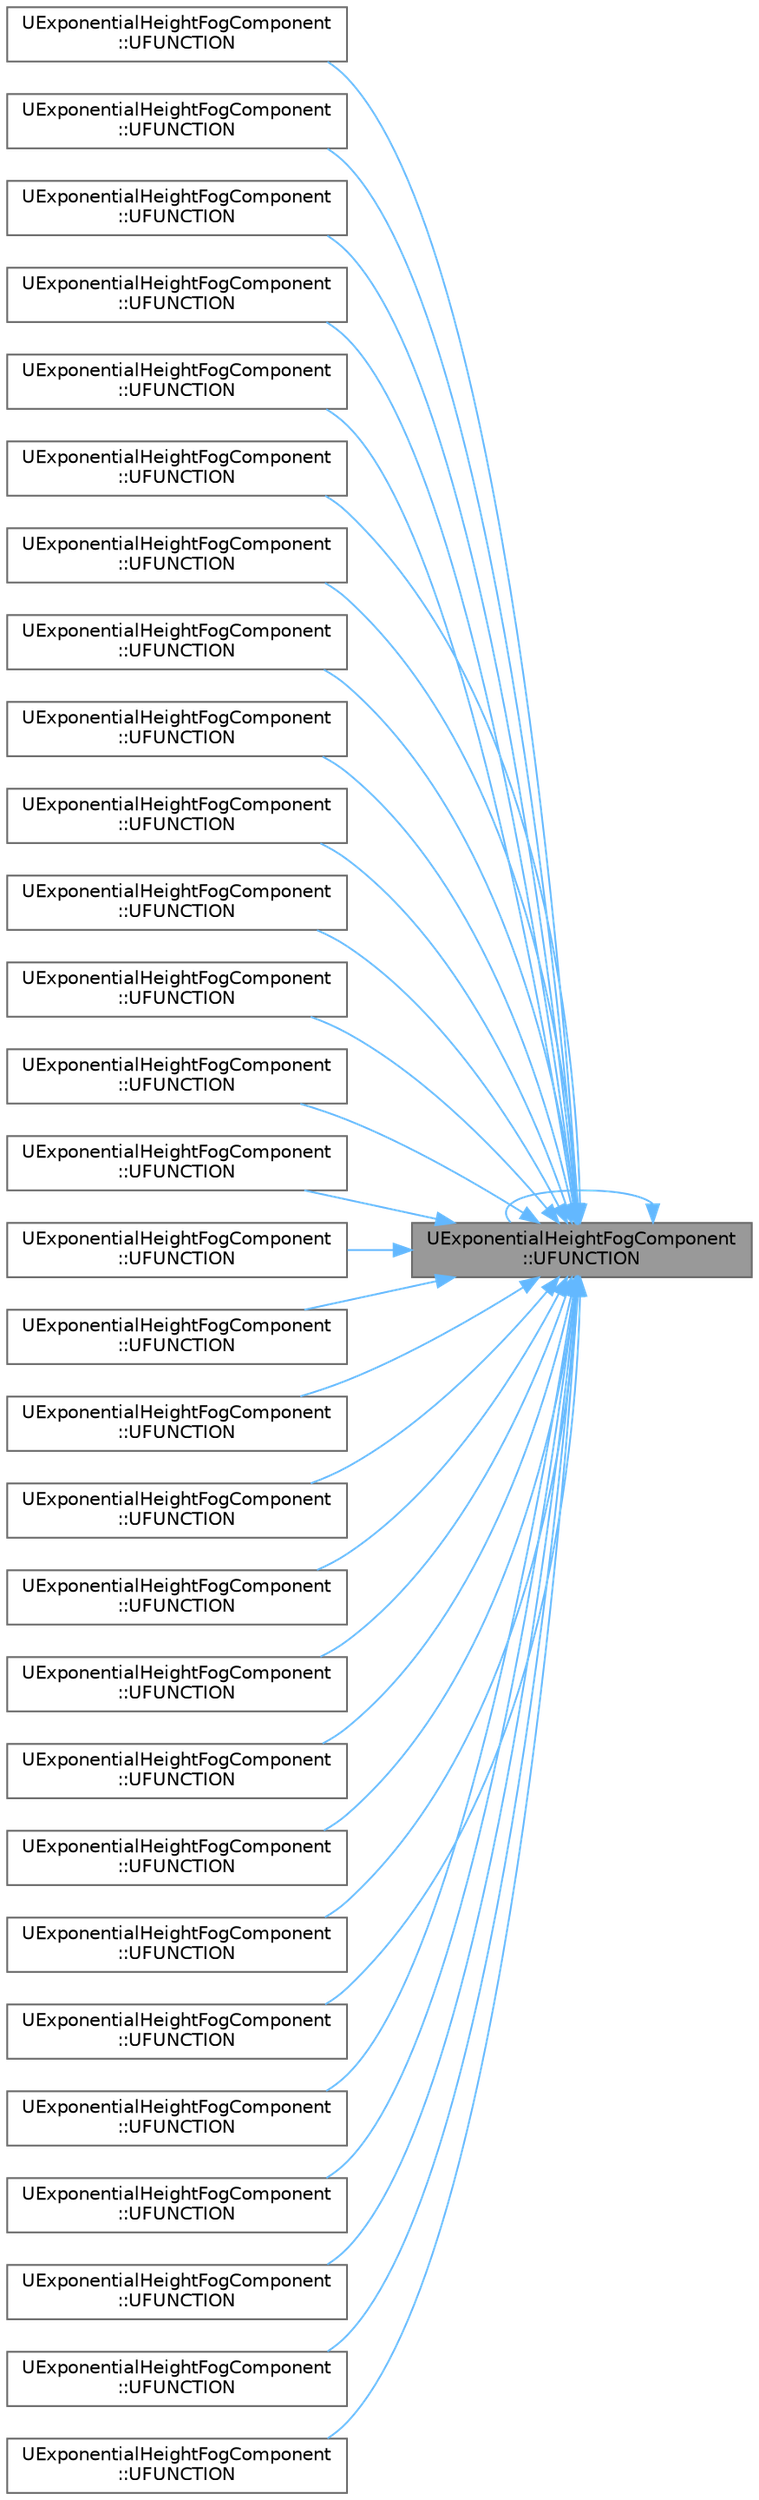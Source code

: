 digraph "UExponentialHeightFogComponent::UFUNCTION"
{
 // INTERACTIVE_SVG=YES
 // LATEX_PDF_SIZE
  bgcolor="transparent";
  edge [fontname=Helvetica,fontsize=10,labelfontname=Helvetica,labelfontsize=10];
  node [fontname=Helvetica,fontsize=10,shape=box,height=0.2,width=0.4];
  rankdir="RL";
  Node1 [id="Node000001",label="UExponentialHeightFogComponent\l::UFUNCTION",height=0.2,width=0.4,color="gray40", fillcolor="grey60", style="filled", fontcolor="black",tooltip="If this is True, this primitive will render black with an alpha of 0, but all secondary effects (shad..."];
  Node1 -> Node2 [id="edge1_Node000001_Node000002",dir="back",color="steelblue1",style="solid",tooltip=" "];
  Node2 [id="Node000002",label="UExponentialHeightFogComponent\l::UFUNCTION",height=0.2,width=0.4,color="grey40", fillcolor="white", style="filled",URL="$de/d79/classUExponentialHeightFogComponent.html#a0406d2512351fd1e7b2d1e983e043365",tooltip=" "];
  Node1 -> Node3 [id="edge2_Node000001_Node000003",dir="back",color="steelblue1",style="solid",tooltip=" "];
  Node3 [id="Node000003",label="UExponentialHeightFogComponent\l::UFUNCTION",height=0.2,width=0.4,color="grey40", fillcolor="white", style="filled",URL="$de/d79/classUExponentialHeightFogComponent.html#a7cd2a6b49a754958252dd9ee1cfbb0be",tooltip=" "];
  Node1 -> Node4 [id="edge3_Node000001_Node000004",dir="back",color="steelblue1",style="solid",tooltip=" "];
  Node4 [id="Node000004",label="UExponentialHeightFogComponent\l::UFUNCTION",height=0.2,width=0.4,color="grey40", fillcolor="white", style="filled",URL="$de/d79/classUExponentialHeightFogComponent.html#ad96754d06e26734ff67037c38e5ecc10",tooltip=" "];
  Node1 -> Node5 [id="edge4_Node000001_Node000005",dir="back",color="steelblue1",style="solid",tooltip=" "];
  Node5 [id="Node000005",label="UExponentialHeightFogComponent\l::UFUNCTION",height=0.2,width=0.4,color="grey40", fillcolor="white", style="filled",URL="$de/d79/classUExponentialHeightFogComponent.html#a30f21792f49ae09a614a74c1ccc2da28",tooltip=" "];
  Node1 -> Node6 [id="edge5_Node000001_Node000006",dir="back",color="steelblue1",style="solid",tooltip=" "];
  Node6 [id="Node000006",label="UExponentialHeightFogComponent\l::UFUNCTION",height=0.2,width=0.4,color="grey40", fillcolor="white", style="filled",URL="$de/d79/classUExponentialHeightFogComponent.html#ac1a2033c7bbb54d1676d364624adf69f",tooltip=" "];
  Node1 -> Node1 [id="edge6_Node000001_Node000001",dir="back",color="steelblue1",style="solid",tooltip=" "];
  Node1 -> Node7 [id="edge7_Node000001_Node000007",dir="back",color="steelblue1",style="solid",tooltip=" "];
  Node7 [id="Node000007",label="UExponentialHeightFogComponent\l::UFUNCTION",height=0.2,width=0.4,color="grey40", fillcolor="white", style="filled",URL="$de/d79/classUExponentialHeightFogComponent.html#ab43832ab8924ad53285dc62beac20926",tooltip=" "];
  Node1 -> Node8 [id="edge8_Node000001_Node000008",dir="back",color="steelblue1",style="solid",tooltip=" "];
  Node8 [id="Node000008",label="UExponentialHeightFogComponent\l::UFUNCTION",height=0.2,width=0.4,color="grey40", fillcolor="white", style="filled",URL="$de/d79/classUExponentialHeightFogComponent.html#af9e1ef3f08edd95023097034c209a6d6",tooltip=" "];
  Node1 -> Node9 [id="edge9_Node000001_Node000009",dir="back",color="steelblue1",style="solid",tooltip=" "];
  Node9 [id="Node000009",label="UExponentialHeightFogComponent\l::UFUNCTION",height=0.2,width=0.4,color="grey40", fillcolor="white", style="filled",URL="$de/d79/classUExponentialHeightFogComponent.html#a6b0970f88797cf83b9456d71f845ac97",tooltip=" "];
  Node1 -> Node10 [id="edge10_Node000001_Node000010",dir="back",color="steelblue1",style="solid",tooltip=" "];
  Node10 [id="Node000010",label="UExponentialHeightFogComponent\l::UFUNCTION",height=0.2,width=0.4,color="grey40", fillcolor="white", style="filled",URL="$de/d79/classUExponentialHeightFogComponent.html#ae3aa705b836fd2657c9874e5ff42c905",tooltip=" "];
  Node1 -> Node11 [id="edge11_Node000001_Node000011",dir="back",color="steelblue1",style="solid",tooltip=" "];
  Node11 [id="Node000011",label="UExponentialHeightFogComponent\l::UFUNCTION",height=0.2,width=0.4,color="grey40", fillcolor="white", style="filled",URL="$de/d79/classUExponentialHeightFogComponent.html#aeb5f56ed4ba3804e577c7019629c5e4d",tooltip=" "];
  Node1 -> Node12 [id="edge12_Node000001_Node000012",dir="back",color="steelblue1",style="solid",tooltip=" "];
  Node12 [id="Node000012",label="UExponentialHeightFogComponent\l::UFUNCTION",height=0.2,width=0.4,color="grey40", fillcolor="white", style="filled",URL="$de/d79/classUExponentialHeightFogComponent.html#ade7a00f30ba874c743229ddeb984164e",tooltip=" "];
  Node1 -> Node13 [id="edge13_Node000001_Node000013",dir="back",color="steelblue1",style="solid",tooltip=" "];
  Node13 [id="Node000013",label="UExponentialHeightFogComponent\l::UFUNCTION",height=0.2,width=0.4,color="grey40", fillcolor="white", style="filled",URL="$de/d79/classUExponentialHeightFogComponent.html#a6417617f670d6ab2df21d52bde7e1225",tooltip=" "];
  Node1 -> Node14 [id="edge14_Node000001_Node000014",dir="back",color="steelblue1",style="solid",tooltip=" "];
  Node14 [id="Node000014",label="UExponentialHeightFogComponent\l::UFUNCTION",height=0.2,width=0.4,color="grey40", fillcolor="white", style="filled",URL="$de/d79/classUExponentialHeightFogComponent.html#a008b2277043011afab07abe0769d090d",tooltip=" "];
  Node1 -> Node15 [id="edge15_Node000001_Node000015",dir="back",color="steelblue1",style="solid",tooltip=" "];
  Node15 [id="Node000015",label="UExponentialHeightFogComponent\l::UFUNCTION",height=0.2,width=0.4,color="grey40", fillcolor="white", style="filled",URL="$de/d79/classUExponentialHeightFogComponent.html#a50dd8738c33174e7c3332971317fe510",tooltip=" "];
  Node1 -> Node16 [id="edge16_Node000001_Node000016",dir="back",color="steelblue1",style="solid",tooltip=" "];
  Node16 [id="Node000016",label="UExponentialHeightFogComponent\l::UFUNCTION",height=0.2,width=0.4,color="grey40", fillcolor="white", style="filled",URL="$de/d79/classUExponentialHeightFogComponent.html#a6fca8070362c74f147fc044bf2ce82ed",tooltip=" "];
  Node1 -> Node17 [id="edge17_Node000001_Node000017",dir="back",color="steelblue1",style="solid",tooltip=" "];
  Node17 [id="Node000017",label="UExponentialHeightFogComponent\l::UFUNCTION",height=0.2,width=0.4,color="grey40", fillcolor="white", style="filled",URL="$de/d79/classUExponentialHeightFogComponent.html#ae2583add885e21e43a9502e457d9bc49",tooltip=" "];
  Node1 -> Node18 [id="edge18_Node000001_Node000018",dir="back",color="steelblue1",style="solid",tooltip=" "];
  Node18 [id="Node000018",label="UExponentialHeightFogComponent\l::UFUNCTION",height=0.2,width=0.4,color="grey40", fillcolor="white", style="filled",URL="$de/d79/classUExponentialHeightFogComponent.html#ae1a3549d7e4c37f7476a0796ff02720f",tooltip=" "];
  Node1 -> Node19 [id="edge19_Node000001_Node000019",dir="back",color="steelblue1",style="solid",tooltip=" "];
  Node19 [id="Node000019",label="UExponentialHeightFogComponent\l::UFUNCTION",height=0.2,width=0.4,color="grey40", fillcolor="white", style="filled",URL="$de/d79/classUExponentialHeightFogComponent.html#a96c3a7606e8489af74532dd827a85a26",tooltip=" "];
  Node1 -> Node20 [id="edge20_Node000001_Node000020",dir="back",color="steelblue1",style="solid",tooltip=" "];
  Node20 [id="Node000020",label="UExponentialHeightFogComponent\l::UFUNCTION",height=0.2,width=0.4,color="grey40", fillcolor="white", style="filled",URL="$de/d79/classUExponentialHeightFogComponent.html#a911007f3d89678cc979700a21103e971",tooltip=" "];
  Node1 -> Node21 [id="edge21_Node000001_Node000021",dir="back",color="steelblue1",style="solid",tooltip=" "];
  Node21 [id="Node000021",label="UExponentialHeightFogComponent\l::UFUNCTION",height=0.2,width=0.4,color="grey40", fillcolor="white", style="filled",URL="$de/d79/classUExponentialHeightFogComponent.html#a7b1b5cfd5aaabbb3d444835efedf3fe6",tooltip=" "];
  Node1 -> Node22 [id="edge22_Node000001_Node000022",dir="back",color="steelblue1",style="solid",tooltip=" "];
  Node22 [id="Node000022",label="UExponentialHeightFogComponent\l::UFUNCTION",height=0.2,width=0.4,color="grey40", fillcolor="white", style="filled",URL="$de/d79/classUExponentialHeightFogComponent.html#ae52d2e9067f88aca18ebe8fa2733ea03",tooltip=" "];
  Node1 -> Node23 [id="edge23_Node000001_Node000023",dir="back",color="steelblue1",style="solid",tooltip=" "];
  Node23 [id="Node000023",label="UExponentialHeightFogComponent\l::UFUNCTION",height=0.2,width=0.4,color="grey40", fillcolor="white", style="filled",URL="$de/d79/classUExponentialHeightFogComponent.html#a3edb0849f6de32744fd42c58a8184da7",tooltip=" "];
  Node1 -> Node24 [id="edge24_Node000001_Node000024",dir="back",color="steelblue1",style="solid",tooltip=" "];
  Node24 [id="Node000024",label="UExponentialHeightFogComponent\l::UFUNCTION",height=0.2,width=0.4,color="grey40", fillcolor="white", style="filled",URL="$de/d79/classUExponentialHeightFogComponent.html#a1398fd21d26578cdf24ffb7de8a5d9a9",tooltip=" "];
  Node1 -> Node25 [id="edge25_Node000001_Node000025",dir="back",color="steelblue1",style="solid",tooltip=" "];
  Node25 [id="Node000025",label="UExponentialHeightFogComponent\l::UFUNCTION",height=0.2,width=0.4,color="grey40", fillcolor="white", style="filled",URL="$de/d79/classUExponentialHeightFogComponent.html#adc53f29ff7500f915147eb850b1c30b3",tooltip=" "];
  Node1 -> Node26 [id="edge26_Node000001_Node000026",dir="back",color="steelblue1",style="solid",tooltip=" "];
  Node26 [id="Node000026",label="UExponentialHeightFogComponent\l::UFUNCTION",height=0.2,width=0.4,color="grey40", fillcolor="white", style="filled",URL="$de/d79/classUExponentialHeightFogComponent.html#a4ff0faf1a7a09e17ee7111c01e6fea22",tooltip=" "];
  Node1 -> Node27 [id="edge27_Node000001_Node000027",dir="back",color="steelblue1",style="solid",tooltip=" "];
  Node27 [id="Node000027",label="UExponentialHeightFogComponent\l::UFUNCTION",height=0.2,width=0.4,color="grey40", fillcolor="white", style="filled",URL="$de/d79/classUExponentialHeightFogComponent.html#a7921f91f885b17ada961993c373486f5",tooltip=" "];
  Node1 -> Node28 [id="edge28_Node000001_Node000028",dir="back",color="steelblue1",style="solid",tooltip=" "];
  Node28 [id="Node000028",label="UExponentialHeightFogComponent\l::UFUNCTION",height=0.2,width=0.4,color="grey40", fillcolor="white", style="filled",URL="$de/d79/classUExponentialHeightFogComponent.html#a4b5b8bfd628bfc7d201488512d5af666",tooltip=" "];
  Node1 -> Node29 [id="edge29_Node000001_Node000029",dir="back",color="steelblue1",style="solid",tooltip=" "];
  Node29 [id="Node000029",label="UExponentialHeightFogComponent\l::UFUNCTION",height=0.2,width=0.4,color="grey40", fillcolor="white", style="filled",URL="$de/d79/classUExponentialHeightFogComponent.html#a18b408bef473a61d760fe48f8731b5d2",tooltip=" "];
  Node1 -> Node30 [id="edge30_Node000001_Node000030",dir="back",color="steelblue1",style="solid",tooltip=" "];
  Node30 [id="Node000030",label="UExponentialHeightFogComponent\l::UFUNCTION",height=0.2,width=0.4,color="grey40", fillcolor="white", style="filled",URL="$de/d79/classUExponentialHeightFogComponent.html#a15f07d8c78baf8592365c46918108feb",tooltip=" "];
}

